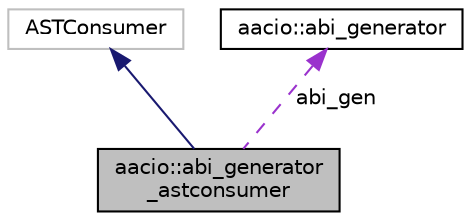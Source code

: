 digraph "aacio::abi_generator_astconsumer"
{
  edge [fontname="Helvetica",fontsize="10",labelfontname="Helvetica",labelfontsize="10"];
  node [fontname="Helvetica",fontsize="10",shape=record];
  Node2 [label="aacio::abi_generator\l_astconsumer",height=0.2,width=0.4,color="black", fillcolor="grey75", style="filled", fontcolor="black"];
  Node3 -> Node2 [dir="back",color="midnightblue",fontsize="10",style="solid"];
  Node3 [label="ASTConsumer",height=0.2,width=0.4,color="grey75", fillcolor="white", style="filled"];
  Node4 -> Node2 [dir="back",color="darkorchid3",fontsize="10",style="dashed",label=" abi_gen" ];
  Node4 [label="aacio::abi_generator",height=0.2,width=0.4,color="black", fillcolor="white", style="filled",URL="$classaacio_1_1abi__generator.html",tooltip="Generates aacio::abi_def struct handling events from ASTConsumer. "];
}
